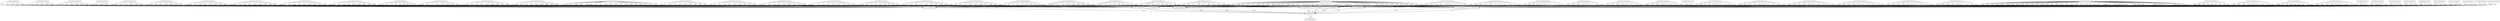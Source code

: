 digraph test1 { node [shape=box] "sw-2215" [label="sw-2215:strconcat:1"];"sw-2171" [label="sw-2171:strconcat:1"];"sw-1695" [label="sw-1695:urlbuilder:56"];"sw-2196" [label="sw-2196:strconcat:1"];"sw-2200" [label="sw-2200:strconcat:1"];"sw-2203" [label="sw-2203:strconcat:1"];"sw-2217" [label="sw-2217:strconcat:1"];"sw-1018" [label="sw-1018:numberinput:5"];"sw-2218" [label="sw-2218:strconcat:1"];"sw-2184" [label="sw-2184:strconcat:1"];"sw-1927" [label="sw-1927:urlbuilder:58"];"sw-2205" [label="sw-2205:strconcat:1"];"sw-2220" [label="sw-2220:strconcat:1"];"sw-2190" [label="sw-2190:strconcat:1"];"sw-2198" [label="sw-2198:strconcat:1"];"sw-2169" [label="sw-2169:strconcat:1"];"sw-2186" [label="sw-2186:strconcat:1"];"sw-2185" [label="sw-2185:strconcat:1"];"sw-90" [label="sw-90:urlbuilder:52"];"sw-2207" [label="sw-2207:strconcat:1"];"sw-2219" [label="sw-2219:strconcat:1"];"sw-2181" [label="sw-2181:strconcat:1"];"sw-2173" [label="sw-2173:strconcat:1"];"sw-2202" [label="sw-2202:strconcat:1"];"sw-2213" [label="sw-2213:strconcat:1"];"sw-2208" [label="sw-2208:strconcat:1"];"sw-2178" [label="sw-2178:strconcat:1"];"sw-990" [label="sw-990:fetch:10"];"sw-2183" [label="sw-2183:strconcat:1"];"sw-2188" [label="sw-2188:strconcat:1"];"sw-2201" [label="sw-2201:strconcat:1"];"sw-2172" [label="sw-2172:strconcat:1"];"_OUTPUT" [label="_OUTPUT:output:0"];"sw-2179" [label="sw-2179:strconcat:1"];"sw-2168" [label="sw-2168:strconcat:1"];"sw-130" [label="sw-130:urlbuilder:54"];"sw-2187" [label="sw-2187:strconcat:1"];"sw-2182" [label="sw-2182:strconcat:1"];"sw-2193" [label="sw-2193:strconcat:1"];"sw-2180" [label="sw-2180:strconcat:1"];"sw-2191" [label="sw-2191:strconcat:1"];"sw-1022" [label="sw-1022:urlbuilder:60"];"sw-1511" [label="sw-1511:urlbuilder:44"];"sw-2174" [label="sw-2174:strconcat:1"];"sw-2214" [label="sw-2214:strconcat:1"];"sw-2206" [label="sw-2206:strconcat:1"];"sw-1287" [label="sw-1287:urlbuilder:54"];"sw-2209" [label="sw-2209:strconcat:1"];"sw-2199" [label="sw-2199:strconcat:1"];"sw-2212" [label="sw-2212:strconcat:1"];"sw-2177" [label="sw-2177:strconcat:1"];"sw-2176" [label="sw-2176:strconcat:1"];"sw-2204" [label="sw-2204:strconcat:1"];"sw-2210" [label="sw-2210:strconcat:1"];"sw-2197" [label="sw-2197:strconcat:1"];"sw-2211" [label="sw-2211:strconcat:1"];"sw-2175" [label="sw-2175:strconcat:1"];"sw-2170" [label="sw-2170:strconcat:1"];"sw-1010" [label="sw-1010:textinput:5"];"sw-2192" [label="sw-2192:strconcat:1"];"sw-1014" [label="sw-1014:numberinput:5"];"sw-2195" [label="sw-2195:strconcat:1"];"sw-67" [label="sw-67:urlbuilder:60"];"sw-2167" [label="sw-2167:urlbuilder:56"];"sw-2189" [label="sw-2189:strconcat:1"];"sw-2216" [label="sw-2216:strconcat:1"];"sw-1015" [label="sw-1015:urlbuilder:66"];"sw-2194" [label="sw-2194:strconcat:1"];"sw-67" -> "sw-990" [label="_w0"];"sw-90" -> "sw-990" [label="_w1"];"sw-130" -> "sw-990" [label="_w2"];"sw-990" -> "_OUTPUT" [label="_w3"];"sw-1010" -> "sw-67" [label="_w4"];"sw-1010" -> "sw-90" [label="_w5"];"sw-1010" -> "sw-130" [label="_w6"];"sw-1010" -> "sw-1022" [label="_w7"];"sw-1010" -> "sw-1015" [label="_w8"];"sw-1010" -> "sw-1287" [label="_w9"];"sw-1010" -> "sw-1511" [label="_w10"];"sw-1010" -> "sw-1695" [label="_w11"];"sw-1010" -> "sw-1927" [label="_w12"];"sw-1010" -> "sw-2167" [label="_w13"];"sw-1014" -> "sw-90" [label="_w14"];"sw-1014" -> "sw-1022" [label="_w15"];"sw-1014" -> "sw-67" [label="_w16"];"sw-1014" -> "sw-130" [label="_w17"];"sw-1014" -> "sw-1015" [label="_w18"];"sw-1014" -> "sw-1287" [label="_w19"];"sw-1014" -> "sw-1511" [label="_w20"];"sw-1014" -> "sw-1695" [label="_w21"];"sw-1014" -> "sw-1927" [label="_w22"];"sw-1014" -> "sw-2167" [label="_w23"];"sw-1018" -> "sw-1022" [label="_w24"];"sw-1018" -> "sw-67" [label="_w25"];"sw-1018" -> "sw-90" [label="_w26"];"sw-1018" -> "sw-130" [label="_w27"];"sw-1018" -> "sw-1015" [label="_w28"];"sw-1018" -> "sw-1287" [label="_w29"];"sw-1018" -> "sw-1511" [label="_w30"];"sw-1018" -> "sw-1695" [label="_w31"];"sw-1018" -> "sw-1927" [label="_w32"];"sw-1018" -> "sw-2167" [label="_w33"];"sw-1022" -> "sw-990" [label="_w34"];"sw-1015" -> "sw-990" [label="_w35"];"sw-1287" -> "sw-990" [label="_w36"];"sw-1511" -> "sw-990" [label="_w37"];"sw-1695" -> "sw-990" [label="_w38"];"sw-1927" -> "sw-990" [label="_w39"];"sw-2167" -> "sw-990" [label="_w40"];"sw-2168" -> "sw-130" [label="_w42"];"sw-2168" -> "sw-1022" [label="_w43"];"sw-2168" -> "sw-1511" [label="_w44"];"sw-2168" -> "sw-1695" [label="_w45"];"sw-2168" -> "sw-90" [label="_w46"];"sw-2168" -> "sw-1287" [label="_w47"];"sw-2168" -> "sw-67" [label="_w48"];"sw-2168" -> "sw-2167" [label="_w49"];"sw-2168" -> "sw-1927" [label="_w50"];"sw-2168" -> "sw-1015" [label="_w51"];"sw-2169" -> "sw-130" [label="_w52"];"sw-2169" -> "sw-1022" [label="_w53"];"sw-2169" -> "sw-1511" [label="_w54"];"sw-2169" -> "sw-1695" [label="_w55"];"sw-2169" -> "sw-90" [label="_w56"];"sw-2169" -> "sw-1287" [label="_w57"];"sw-2169" -> "sw-67" [label="_w58"];"sw-2169" -> "sw-2167" [label="_w59"];"sw-2169" -> "sw-1927" [label="_w60"];"sw-2169" -> "sw-1015" [label="_w61"];"sw-2170" -> "sw-130" [label="_w62"];"sw-2170" -> "sw-1022" [label="_w63"];"sw-2170" -> "sw-1511" [label="_w64"];"sw-2170" -> "sw-1695" [label="_w65"];"sw-2170" -> "sw-90" [label="_w66"];"sw-2170" -> "sw-1287" [label="_w67"];"sw-2170" -> "sw-67" [label="_w68"];"sw-2170" -> "sw-2167" [label="_w69"];"sw-2170" -> "sw-1927" [label="_w70"];"sw-2170" -> "sw-1015" [label="_w71"];"sw-2171" -> "sw-130" [label="_w72"];"sw-2171" -> "sw-1022" [label="_w73"];"sw-2171" -> "sw-1511" [label="_w74"];"sw-2171" -> "sw-1695" [label="_w75"];"sw-2171" -> "sw-90" [label="_w76"];"sw-2171" -> "sw-1287" [label="_w77"];"sw-2171" -> "sw-67" [label="_w78"];"sw-2171" -> "sw-2167" [label="_w79"];"sw-2171" -> "sw-1927" [label="_w80"];"sw-2171" -> "sw-1015" [label="_w81"];"sw-2172" -> "sw-130" [label="_w82"];"sw-2172" -> "sw-1022" [label="_w83"];"sw-2172" -> "sw-1695" [label="_w84"];"sw-2172" -> "sw-90" [label="_w85"];"sw-2172" -> "sw-1287" [label="_w86"];"sw-2172" -> "sw-67" [label="_w87"];"sw-2172" -> "sw-2167" [label="_w88"];"sw-2172" -> "sw-1927" [label="_w89"];"sw-2172" -> "sw-1015" [label="_w90"];"sw-2173" -> "sw-130" [label="_w91"];"sw-2173" -> "sw-1022" [label="_w92"];"sw-2173" -> "sw-1695" [label="_w93"];"sw-2173" -> "sw-90" [label="_w94"];"sw-2173" -> "sw-1287" [label="_w95"];"sw-2173" -> "sw-67" [label="_w96"];"sw-2173" -> "sw-2167" [label="_w97"];"sw-2173" -> "sw-1927" [label="_w98"];"sw-2173" -> "sw-1015" [label="_w99"];"sw-2174" -> "sw-130" [label="_w100"];"sw-2174" -> "sw-1022" [label="_w101"];"sw-2174" -> "sw-1695" [label="_w102"];"sw-2174" -> "sw-90" [label="_w103"];"sw-2174" -> "sw-1287" [label="_w104"];"sw-2174" -> "sw-67" [label="_w105"];"sw-2174" -> "sw-2167" [label="_w106"];"sw-2174" -> "sw-1927" [label="_w107"];"sw-2174" -> "sw-1015" [label="_w108"];"sw-2175" -> "sw-130" [label="_w109"];"sw-2175" -> "sw-1022" [label="_w110"];"sw-2175" -> "sw-1511" [label="_w111"];"sw-2175" -> "sw-1695" [label="_w112"];"sw-2175" -> "sw-90" [label="_w113"];"sw-2175" -> "sw-1287" [label="_w114"];"sw-2175" -> "sw-67" [label="_w115"];"sw-2175" -> "sw-2167" [label="_w116"];"sw-2175" -> "sw-1927" [label="_w117"];"sw-2175" -> "sw-1015" [label="_w118"];"sw-2176" -> "sw-130" [label="_w119"];"sw-2176" -> "sw-1022" [label="_w120"];"sw-2176" -> "sw-1511" [label="_w121"];"sw-2176" -> "sw-1695" [label="_w122"];"sw-2176" -> "sw-90" [label="_w123"];"sw-2176" -> "sw-67" [label="_w124"];"sw-2176" -> "sw-2167" [label="_w125"];"sw-2176" -> "sw-1927" [label="_w126"];"sw-2176" -> "sw-1015" [label="_w127"];"sw-2177" -> "sw-130" [label="_w128"];"sw-2177" -> "sw-1022" [label="_w129"];"sw-2177" -> "sw-1511" [label="_w130"];"sw-2177" -> "sw-1695" [label="_w131"];"sw-2177" -> "sw-90" [label="_w132"];"sw-2177" -> "sw-1287" [label="_w133"];"sw-2177" -> "sw-67" [label="_w134"];"sw-2177" -> "sw-2167" [label="_w135"];"sw-2177" -> "sw-1927" [label="_w136"];"sw-2177" -> "sw-1015" [label="_w137"];"sw-2178" -> "sw-130" [label="_w138"];"sw-2178" -> "sw-130" [label="_w139"];"sw-2178" -> "sw-130" [label="_w140"];"sw-2178" -> "sw-130" [label="_w141"];"sw-2178" -> "sw-1022" [label="_w142"];"sw-2178" -> "sw-1022" [label="_w143"];"sw-2178" -> "sw-1022" [label="_w144"];"sw-2178" -> "sw-1022" [label="_w145"];"sw-2178" -> "sw-1022" [label="_w146"];"sw-2178" -> "sw-1511" [label="_w147"];"sw-2178" -> "sw-1511" [label="_w148"];"sw-2178" -> "sw-1511" [label="_w149"];"sw-2178" -> "sw-1695" [label="_w150"];"sw-2178" -> "sw-1695" [label="_w151"];"sw-2178" -> "sw-1695" [label="_w152"];"sw-2178" -> "sw-1695" [label="_w153"];"sw-2178" -> "sw-90" [label="_w154"];"sw-2178" -> "sw-90" [label="_w155"];"sw-2178" -> "sw-90" [label="_w156"];"sw-2178" -> "sw-90" [label="_w157"];"sw-2178" -> "sw-1287" [label="_w158"];"sw-2178" -> "sw-1287" [label="_w159"];"sw-2178" -> "sw-67" [label="_w160"];"sw-2178" -> "sw-67" [label="_w161"];"sw-2178" -> "sw-67" [label="_w162"];"sw-2178" -> "sw-67" [label="_w163"];"sw-2178" -> "sw-67" [label="_w164"];"sw-2178" -> "sw-2167" [label="_w165"];"sw-2178" -> "sw-2167" [label="_w166"];"sw-2178" -> "sw-2167" [label="_w167"];"sw-2178" -> "sw-2167" [label="_w168"];"sw-2178" -> "sw-1927" [label="_w169"];"sw-2178" -> "sw-1927" [label="_w170"];"sw-2178" -> "sw-1927" [label="_w171"];"sw-2178" -> "sw-1927" [label="_w172"];"sw-2178" -> "sw-1015" [label="_w173"];"sw-2178" -> "sw-1015" [label="_w174"];"sw-2178" -> "sw-1015" [label="_w175"];"sw-2178" -> "sw-1015" [label="_w176"];"sw-2179" -> "sw-130" [label="_w177"];"sw-2179" -> "sw-1022" [label="_w178"];"sw-2179" -> "sw-1511" [label="_w179"];"sw-2179" -> "sw-1695" [label="_w180"];"sw-2179" -> "sw-90" [label="_w181"];"sw-2179" -> "sw-1287" [label="_w182"];"sw-2179" -> "sw-67" [label="_w183"];"sw-2179" -> "sw-2167" [label="_w184"];"sw-2179" -> "sw-1927" [label="_w185"];"sw-2179" -> "sw-1015" [label="_w186"];"sw-2180" -> "sw-130" [label="_w187"];"sw-2180" -> "sw-1022" [label="_w188"];"sw-2180" -> "sw-1511" [label="_w189"];"sw-2180" -> "sw-1695" [label="_w190"];"sw-2180" -> "sw-90" [label="_w191"];"sw-2180" -> "sw-1287" [label="_w192"];"sw-2180" -> "sw-67" [label="_w193"];"sw-2180" -> "sw-2167" [label="_w194"];"sw-2180" -> "sw-1927" [label="_w195"];"sw-2180" -> "sw-1015" [label="_w196"];"sw-2181" -> "sw-130" [label="_w197"];"sw-2181" -> "sw-1022" [label="_w198"];"sw-2181" -> "sw-1511" [label="_w199"];"sw-2181" -> "sw-1695" [label="_w200"];"sw-2181" -> "sw-90" [label="_w201"];"sw-2181" -> "sw-1287" [label="_w202"];"sw-2181" -> "sw-67" [label="_w203"];"sw-2181" -> "sw-2167" [label="_w204"];"sw-2181" -> "sw-1927" [label="_w205"];"sw-2181" -> "sw-1015" [label="_w206"];"sw-2182" -> "sw-130" [label="_w207"];"sw-2182" -> "sw-1022" [label="_w208"];"sw-2182" -> "sw-1695" [label="_w209"];"sw-2182" -> "sw-90" [label="_w210"];"sw-2182" -> "sw-67" [label="_w211"];"sw-2182" -> "sw-2167" [label="_w212"];"sw-2182" -> "sw-1927" [label="_w213"];"sw-2182" -> "sw-1015" [label="_w214"];"sw-2183" -> "sw-130" [label="_w215"];"sw-2183" -> "sw-1022" [label="_w216"];"sw-2183" -> "sw-1511" [label="_w217"];"sw-2183" -> "sw-1695" [label="_w218"];"sw-2183" -> "sw-90" [label="_w219"];"sw-2183" -> "sw-1287" [label="_w220"];"sw-2183" -> "sw-67" [label="_w221"];"sw-2183" -> "sw-2167" [label="_w222"];"sw-2183" -> "sw-1927" [label="_w223"];"sw-2183" -> "sw-1015" [label="_w224"];"sw-2184" -> "sw-130" [label="_w225"];"sw-2184" -> "sw-130" [label="_w226"];"sw-2184" -> "sw-130" [label="_w227"];"sw-2184" -> "sw-130" [label="_w228"];"sw-2184" -> "sw-130" [label="_w229"];"sw-2184" -> "sw-1022" [label="_w230"];"sw-2184" -> "sw-1022" [label="_w231"];"sw-2184" -> "sw-1022" [label="_w232"];"sw-2184" -> "sw-1022" [label="_w233"];"sw-2184" -> "sw-1511" [label="_w234"];"sw-2184" -> "sw-1511" [label="_w235"];"sw-2184" -> "sw-1695" [label="_w236"];"sw-2184" -> "sw-1695" [label="_w237"];"sw-2184" -> "sw-1695" [label="_w238"];"sw-2184" -> "sw-1695" [label="_w239"];"sw-2184" -> "sw-90" [label="_w240"];"sw-2184" -> "sw-90" [label="_w241"];"sw-2184" -> "sw-90" [label="_w242"];"sw-2184" -> "sw-90" [label="_w243"];"sw-2184" -> "sw-90" [label="_w244"];"sw-2184" -> "sw-1287" [label="_w245"];"sw-2184" -> "sw-1287" [label="_w246"];"sw-2184" -> "sw-1287" [label="_w247"];"sw-2184" -> "sw-1287" [label="_w248"];"sw-2184" -> "sw-1287" [label="_w249"];"sw-2184" -> "sw-1287" [label="_w250"];"sw-2184" -> "sw-67" [label="_w251"];"sw-2184" -> "sw-67" [label="_w252"];"sw-2184" -> "sw-67" [label="_w253"];"sw-2184" -> "sw-67" [label="_w254"];"sw-2184" -> "sw-2167" [label="_w255"];"sw-2184" -> "sw-2167" [label="_w256"];"sw-2184" -> "sw-2167" [label="_w257"];"sw-2184" -> "sw-2167" [label="_w258"];"sw-2184" -> "sw-1927" [label="_w259"];"sw-2184" -> "sw-1927" [label="_w260"];"sw-2184" -> "sw-1927" [label="_w261"];"sw-2184" -> "sw-1927" [label="_w262"];"sw-2184" -> "sw-1927" [label="_w263"];"sw-2184" -> "sw-1015" [label="_w264"];"sw-2184" -> "sw-1015" [label="_w265"];"sw-2184" -> "sw-1015" [label="_w266"];"sw-2184" -> "sw-1015" [label="_w267"];"sw-2185" -> "sw-130" [label="_w268"];"sw-2185" -> "sw-130" [label="_w269"];"sw-2185" -> "sw-1022" [label="_w270"];"sw-2185" -> "sw-1022" [label="_w271"];"sw-2185" -> "sw-1511" [label="_w272"];"sw-2185" -> "sw-1511" [label="_w273"];"sw-2185" -> "sw-1695" [label="_w274"];"sw-2185" -> "sw-1695" [label="_w275"];"sw-2185" -> "sw-90" [label="_w276"];"sw-2185" -> "sw-90" [label="_w277"];"sw-2185" -> "sw-1287" [label="_w278"];"sw-2185" -> "sw-1287" [label="_w279"];"sw-2185" -> "sw-67" [label="_w280"];"sw-2185" -> "sw-67" [label="_w281"];"sw-2185" -> "sw-2167" [label="_w282"];"sw-2185" -> "sw-2167" [label="_w283"];"sw-2185" -> "sw-1927" [label="_w284"];"sw-2185" -> "sw-1927" [label="_w285"];"sw-2185" -> "sw-1015" [label="_w286"];"sw-2185" -> "sw-1015" [label="_w287"];"sw-2186" -> "sw-130" [label="_w288"];"sw-2186" -> "sw-1511" [label="_w289"];"sw-2186" -> "sw-1695" [label="_w290"];"sw-2186" -> "sw-90" [label="_w291"];"sw-2186" -> "sw-1287" [label="_w292"];"sw-2186" -> "sw-2167" [label="_w293"];"sw-2186" -> "sw-1927" [label="_w294"];"sw-2186" -> "sw-1015" [label="_w295"];"sw-2187" -> "sw-130" [label="_w296"];"sw-2187" -> "sw-1022" [label="_w297"];"sw-2187" -> "sw-1695" [label="_w298"];"sw-2187" -> "sw-90" [label="_w299"];"sw-2187" -> "sw-67" [label="_w300"];"sw-2187" -> "sw-2167" [label="_w301"];"sw-2187" -> "sw-1927" [label="_w302"];"sw-2187" -> "sw-1015" [label="_w303"];"sw-2188" -> "sw-130" [label="_w304"];"sw-2188" -> "sw-1022" [label="_w305"];"sw-2188" -> "sw-1695" [label="_w306"];"sw-2188" -> "sw-90" [label="_w307"];"sw-2188" -> "sw-67" [label="_w308"];"sw-2188" -> "sw-2167" [label="_w309"];"sw-2188" -> "sw-1927" [label="_w310"];"sw-2188" -> "sw-1015" [label="_w311"];"sw-2189" -> "sw-130" [label="_w312"];"sw-2189" -> "sw-1022" [label="_w313"];"sw-2189" -> "sw-1511" [label="_w314"];"sw-2189" -> "sw-1695" [label="_w315"];"sw-2189" -> "sw-90" [label="_w316"];"sw-2189" -> "sw-1287" [label="_w317"];"sw-2189" -> "sw-67" [label="_w318"];"sw-2189" -> "sw-2167" [label="_w319"];"sw-2189" -> "sw-1927" [label="_w320"];"sw-2189" -> "sw-1015" [label="_w321"];"sw-2190" -> "sw-130" [label="_w322"];"sw-2190" -> "sw-1511" [label="_w323"];"sw-2190" -> "sw-1695" [label="_w324"];"sw-2190" -> "sw-1287" [label="_w325"];"sw-2190" -> "sw-2167" [label="_w326"];"sw-2190" -> "sw-1927" [label="_w327"];"sw-2190" -> "sw-1015" [label="_w328"];"sw-2191" -> "sw-130" [label="_w329"];"sw-2191" -> "sw-1511" [label="_w330"];"sw-2191" -> "sw-1695" [label="_w331"];"sw-2191" -> "sw-1287" [label="_w332"];"sw-2191" -> "sw-2167" [label="_w333"];"sw-2191" -> "sw-1927" [label="_w334"];"sw-2191" -> "sw-1015" [label="_w335"];"sw-2192" -> "sw-130" [label="_w336"];"sw-2192" -> "sw-1022" [label="_w337"];"sw-2192" -> "sw-1511" [label="_w338"];"sw-2192" -> "sw-1695" [label="_w339"];"sw-2192" -> "sw-90" [label="_w340"];"sw-2192" -> "sw-1287" [label="_w341"];"sw-2192" -> "sw-67" [label="_w342"];"sw-2192" -> "sw-2167" [label="_w343"];"sw-2192" -> "sw-1927" [label="_w344"];"sw-2192" -> "sw-1015" [label="_w345"];"sw-2193" -> "sw-130" [label="_w346"];"sw-2193" -> "sw-1022" [label="_w347"];"sw-2193" -> "sw-1511" [label="_w348"];"sw-2193" -> "sw-1695" [label="_w349"];"sw-2193" -> "sw-90" [label="_w350"];"sw-2193" -> "sw-1287" [label="_w351"];"sw-2193" -> "sw-67" [label="_w352"];"sw-2193" -> "sw-2167" [label="_w353"];"sw-2193" -> "sw-1927" [label="_w354"];"sw-2193" -> "sw-1015" [label="_w355"];"sw-2194" -> "sw-130" [label="_w356"];"sw-2194" -> "sw-1022" [label="_w357"];"sw-2194" -> "sw-1511" [label="_w358"];"sw-2194" -> "sw-1695" [label="_w359"];"sw-2194" -> "sw-90" [label="_w360"];"sw-2194" -> "sw-1287" [label="_w361"];"sw-2194" -> "sw-67" [label="_w362"];"sw-2194" -> "sw-2167" [label="_w363"];"sw-2194" -> "sw-1927" [label="_w364"];"sw-2194" -> "sw-1015" [label="_w365"];"sw-2195" -> "sw-130" [label="_w366"];"sw-2195" -> "sw-1022" [label="_w367"];"sw-2195" -> "sw-1695" [label="_w368"];"sw-2195" -> "sw-90" [label="_w369"];"sw-2195" -> "sw-1287" [label="_w370"];"sw-2195" -> "sw-67" [label="_w371"];"sw-2195" -> "sw-2167" [label="_w372"];"sw-2195" -> "sw-1927" [label="_w373"];"sw-2195" -> "sw-1015" [label="_w374"];"sw-2196" -> "sw-130" [label="_w375"];"sw-2196" -> "sw-1022" [label="_w376"];"sw-2196" -> "sw-1695" [label="_w377"];"sw-2196" -> "sw-90" [label="_w378"];"sw-2196" -> "sw-1287" [label="_w379"];"sw-2196" -> "sw-67" [label="_w380"];"sw-2196" -> "sw-2167" [label="_w381"];"sw-2196" -> "sw-1927" [label="_w382"];"sw-2196" -> "sw-1015" [label="_w383"];"sw-2197" -> "sw-130" [label="_w384"];"sw-2197" -> "sw-1022" [label="_w385"];"sw-2197" -> "sw-1511" [label="_w386"];"sw-2197" -> "sw-1695" [label="_w387"];"sw-2197" -> "sw-90" [label="_w388"];"sw-2197" -> "sw-1287" [label="_w389"];"sw-2197" -> "sw-67" [label="_w390"];"sw-2197" -> "sw-2167" [label="_w391"];"sw-2197" -> "sw-1927" [label="_w392"];"sw-2197" -> "sw-1015" [label="_w393"];"sw-2198" -> "sw-130" [label="_w394"];"sw-2198" -> "sw-1022" [label="_w395"];"sw-2198" -> "sw-1511" [label="_w396"];"sw-2198" -> "sw-1695" [label="_w397"];"sw-2198" -> "sw-90" [label="_w398"];"sw-2198" -> "sw-1287" [label="_w399"];"sw-2198" -> "sw-67" [label="_w400"];"sw-2198" -> "sw-2167" [label="_w401"];"sw-2198" -> "sw-1927" [label="_w402"];"sw-2198" -> "sw-1015" [label="_w403"];"sw-2199" -> "sw-130" [label="_w404"];"sw-2199" -> "sw-1022" [label="_w405"];"sw-2199" -> "sw-1511" [label="_w406"];"sw-2199" -> "sw-1695" [label="_w407"];"sw-2199" -> "sw-90" [label="_w408"];"sw-2199" -> "sw-1287" [label="_w409"];"sw-2199" -> "sw-67" [label="_w410"];"sw-2199" -> "sw-2167" [label="_w411"];"sw-2199" -> "sw-1927" [label="_w412"];"sw-2199" -> "sw-1015" [label="_w413"];"sw-2200" -> "sw-130" [label="_w414"];"sw-2200" -> "sw-1022" [label="_w415"];"sw-2200" -> "sw-1511" [label="_w416"];"sw-2200" -> "sw-1695" [label="_w417"];"sw-2200" -> "sw-90" [label="_w418"];"sw-2200" -> "sw-67" [label="_w419"];"sw-2200" -> "sw-2167" [label="_w420"];"sw-2200" -> "sw-1927" [label="_w421"];"sw-2200" -> "sw-1015" [label="_w422"];"sw-2201" -> "sw-130" [label="_w423"];"sw-2201" -> "sw-1022" [label="_w424"];"sw-2201" -> "sw-1511" [label="_w425"];"sw-2201" -> "sw-1695" [label="_w426"];"sw-2201" -> "sw-90" [label="_w427"];"sw-2201" -> "sw-1287" [label="_w428"];"sw-2201" -> "sw-67" [label="_w429"];"sw-2201" -> "sw-2167" [label="_w430"];"sw-2201" -> "sw-1927" [label="_w431"];"sw-2201" -> "sw-1015" [label="_w432"];"sw-2202" -> "sw-130" [label="_w433"];"sw-2202" -> "sw-90" [label="_w434"];"sw-2203" -> "sw-130" [label="_w435"];"sw-2203" -> "sw-1022" [label="_w436"];"sw-2203" -> "sw-1511" [label="_w437"];"sw-2203" -> "sw-1695" [label="_w438"];"sw-2203" -> "sw-90" [label="_w439"];"sw-2203" -> "sw-1287" [label="_w440"];"sw-2203" -> "sw-67" [label="_w441"];"sw-2203" -> "sw-2167" [label="_w442"];"sw-2203" -> "sw-1927" [label="_w443"];"sw-2203" -> "sw-1015" [label="_w444"];"sw-2204" -> "sw-130" [label="_w445"];"sw-2204" -> "sw-1022" [label="_w446"];"sw-2204" -> "sw-1511" [label="_w447"];"sw-2204" -> "sw-1695" [label="_w448"];"sw-2204" -> "sw-90" [label="_w449"];"sw-2204" -> "sw-1287" [label="_w450"];"sw-2204" -> "sw-67" [label="_w451"];"sw-2204" -> "sw-2167" [label="_w452"];"sw-2204" -> "sw-1927" [label="_w453"];"sw-2204" -> "sw-1015" [label="_w454"];"sw-2205" -> "sw-130" [label="_w455"];"sw-2205" -> "sw-1022" [label="_w456"];"sw-2205" -> "sw-1511" [label="_w457"];"sw-2205" -> "sw-1695" [label="_w458"];"sw-2205" -> "sw-90" [label="_w459"];"sw-2205" -> "sw-1287" [label="_w460"];"sw-2205" -> "sw-67" [label="_w461"];"sw-2205" -> "sw-2167" [label="_w462"];"sw-2205" -> "sw-1927" [label="_w463"];"sw-2205" -> "sw-1015" [label="_w464"];"sw-2206" -> "sw-130" [label="_w465"];"sw-2206" -> "sw-1022" [label="_w466"];"sw-2206" -> "sw-1511" [label="_w467"];"sw-2206" -> "sw-1695" [label="_w468"];"sw-2206" -> "sw-90" [label="_w469"];"sw-2206" -> "sw-1287" [label="_w470"];"sw-2206" -> "sw-67" [label="_w471"];"sw-2206" -> "sw-2167" [label="_w472"];"sw-2206" -> "sw-1927" [label="_w473"];"sw-2206" -> "sw-1015" [label="_w474"];"sw-2207" -> "sw-130" [label="_w475"];"sw-2207" -> "sw-1022" [label="_w476"];"sw-2207" -> "sw-1511" [label="_w477"];"sw-2207" -> "sw-1695" [label="_w478"];"sw-2207" -> "sw-90" [label="_w479"];"sw-2207" -> "sw-1287" [label="_w480"];"sw-2207" -> "sw-67" [label="_w481"];"sw-2207" -> "sw-2167" [label="_w482"];"sw-2207" -> "sw-1927" [label="_w483"];"sw-2207" -> "sw-1015" [label="_w484"];"sw-2208" -> "sw-1022" [label="_w485"];"sw-2208" -> "sw-67" [label="_w486"];"sw-2209" -> "sw-1022" [label="_w487"];"sw-2209" -> "sw-67" [label="_w488"];"sw-2209" -> "sw-1015" [label="_w489"];"sw-2210" -> "sw-1022" [label="_w490"];"sw-2210" -> "sw-1695" [label="_w491"];"sw-2210" -> "sw-67" [label="_w492"];"sw-2210" -> "sw-1015" [label="_w493"];"sw-2211" -> "sw-1022" [label="_w494"];"sw-2211" -> "sw-67" [label="_w495"];"sw-2212" -> "sw-1022" [label="_w496"];"sw-2212" -> "sw-67" [label="_w497"];"sw-2212" -> "sw-1015" [label="_w498"];"sw-2213" -> "sw-1022" [label="_w499"];"sw-2213" -> "sw-67" [label="_w500"];"sw-2213" -> "sw-1015" [label="_w501"];"sw-2214" -> "sw-1022" [label="_w502"];"sw-2214" -> "sw-67" [label="_w503"];"sw-2214" -> "sw-1015" [label="_w504"];"sw-2215" -> "sw-1022" [label="_w505"];"sw-2215" -> "sw-67" [label="_w506"];"sw-2215" -> "sw-1015" [label="_w507"];"sw-2216" -> "sw-1022" [label="_w508"];"sw-2216" -> "sw-67" [label="_w509"];"sw-2216" -> "sw-1015" [label="_w510"];"sw-2217" -> "sw-1511" [label="_w511"];"sw-2217" -> "sw-1695" [label="_w512"];"sw-2217" -> "sw-1287" [label="_w513"];"sw-2217" -> "sw-2167" [label="_w514"];"sw-2217" -> "sw-1927" [label="_w515"];"sw-2217" -> "sw-1015" [label="_w516"];"sw-2218" -> "sw-1695" [label="_w517"];"sw-2218" -> "sw-2167" [label="_w518"];"sw-2218" -> "sw-1927" [label="_w519"];"sw-2218" -> "sw-1015" [label="_w520"];"sw-2219" -> "sw-1695" [label="_w521"];"sw-2219" -> "sw-90" [label="_w522"];"sw-2219" -> "sw-2167" [label="_w523"];"sw-2219" -> "sw-1927" [label="_w524"];"sw-2219" -> "sw-1927" [label="_w525"];"sw-2219" -> "sw-1015" [label="_w526"];"sw-2220" -> "sw-1287" [label="_w527"];"sw-2220" -> "sw-1287" [label="_w528"];}